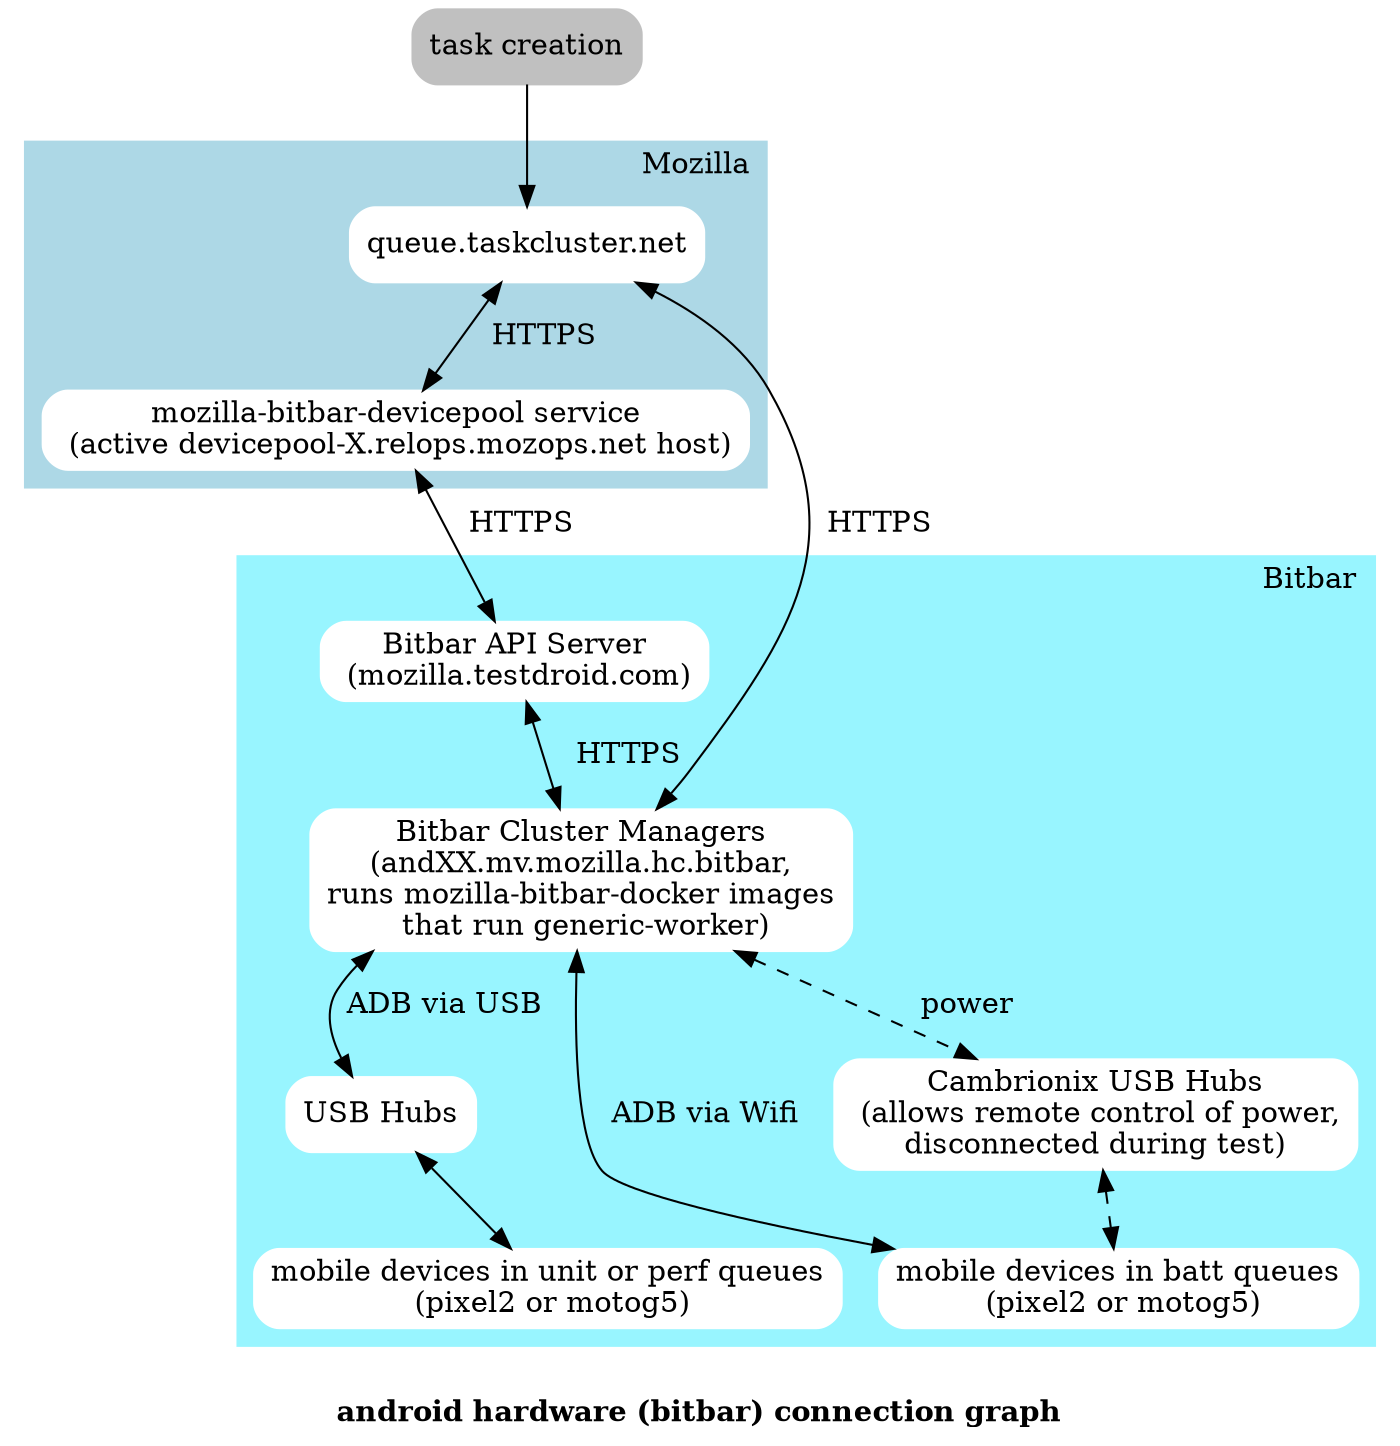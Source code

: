 digraph G {
  label=<<BR/><B>android hardware (bitbar) connection graph</B>>

  // rankdir=LR;

  // queue.taskcluster.net <=> mozilla-bitbar-devicepool service on
  // devicepool hosts <=> bitbar api server (mozilla.testdroid.com) <=>
  // bitbar cluster manager (andXX.mv.mozilla.hc.bitbar) <=> usb hub (some
  // use cambrionix programmable hubs) <=> phone (pixel2, motorola g5)
    
  subgraph cluster_0 {
    labeljust="r";
    style=filled;
    color=lightblue;
    node [shape=Mrecord,style=filled,color=white];
    label = "Mozilla";

    a0 [label="queue.taskcluster.net", start="true"];
    a1 [label="mozilla-bitbar-devicepool service\n (active devicepool-X.relops.mozops.net host)"];

    a0 -> a1 [label="  HTTPS", dir="both"];
  }    

  subgraph cluster_1 {
    labeljust="r";
    style=filled;
    color=cadetblue1;
    node [shape=Mrecord,style=filled,color=white];
    label = "Bitbar";

    a4 [label="Bitbar API Server\n (mozilla.testdroid.com)"];
    hub  [label="USB Hubs"];
    a5 [label="Bitbar Cluster Managers\n (andXX.mv.mozilla.hc.bitbar, \nruns mozilla-bitbar-docker images\n that run generic-worker)"];
    phone [label="mobile devices in unit or perf queues\n (pixel2 or motog5)"];
    batt_phone [label="mobile devices in batt queues\n (pixel2 or motog5)"];
    smart_hub [label="Cambrionix USB Hubs\n (allows remote control of power,\ndisconnected during test)"];

    a4 -> a5 [dir="both", label="   HTTPS"];
    a5 -> hub [label=" ADB via USB   ", dir="both"];
    a5 -> smart_hub [label="    power",style="dashed", dir="both"];
    a5 -> batt_phone [label=" ADB via Wifi  ", dir="both"];
    hub -> phone [dir="both"];
    smart_hub -> batt_phone [style="dashed", dir="both"];
  }

  // edges
  start -> a0;
  a1 -> a4 [label="  HTTPS", dir="both"];
  a5 -> a0 [label="  HTTPS", dir="both", ];
  start [shape=Mrecord,label="task creation", style=filled, color=gray];
  // end [shape=Mrecord, label="task completion", style=filled, color=gray];

}

